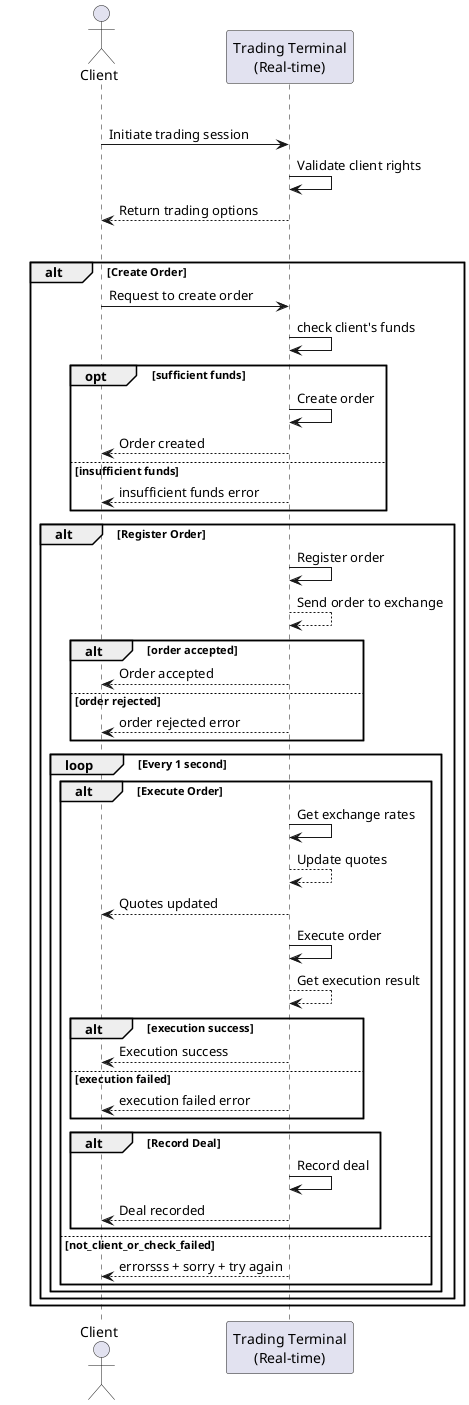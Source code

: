 
@startuml 71
actor Client as C
participant "Trading Terminal\n(Real-time)" as TT

alt Login_as_client_okkk

C -> TT : Initiate trading session
TT -> TT : Validate client rights
TT --> C : Return trading options

par


alt Create Order
    C -> TT : Request to create order
    TT -> TT : check client's funds

        opt sufficient funds
            TT -> TT : Create order
            TT --> C : Order created
        else insufficient funds
            TT --> C : insufficient funds error
      
end


alt Register Order
    TT -> TT : Register order
    TT --> TT : Send order to exchange
    alt order accepted
        TT --> C : Order accepted
      else order rejected
        TT --> C : order rejected error
      
end


loop Every 1 second
alt Execute Order
    
    TT -> TT : Get exchange rates
    TT --> TT : Update quotes
    TT --> C : Quotes updated

    TT -> TT : Execute order
    TT --> TT : Get execution result
    alt execution success
        TT --> C : Execution success
      else execution failed
        TT --> C : execution failed error
      
end


alt Record Deal
    TT -> TT : Record deal
    TT --> C : Deal recorded

end


else not_client_or_check_failed
TT --> C : errorsss + sorry + try again

end

end
end
end



@enduml